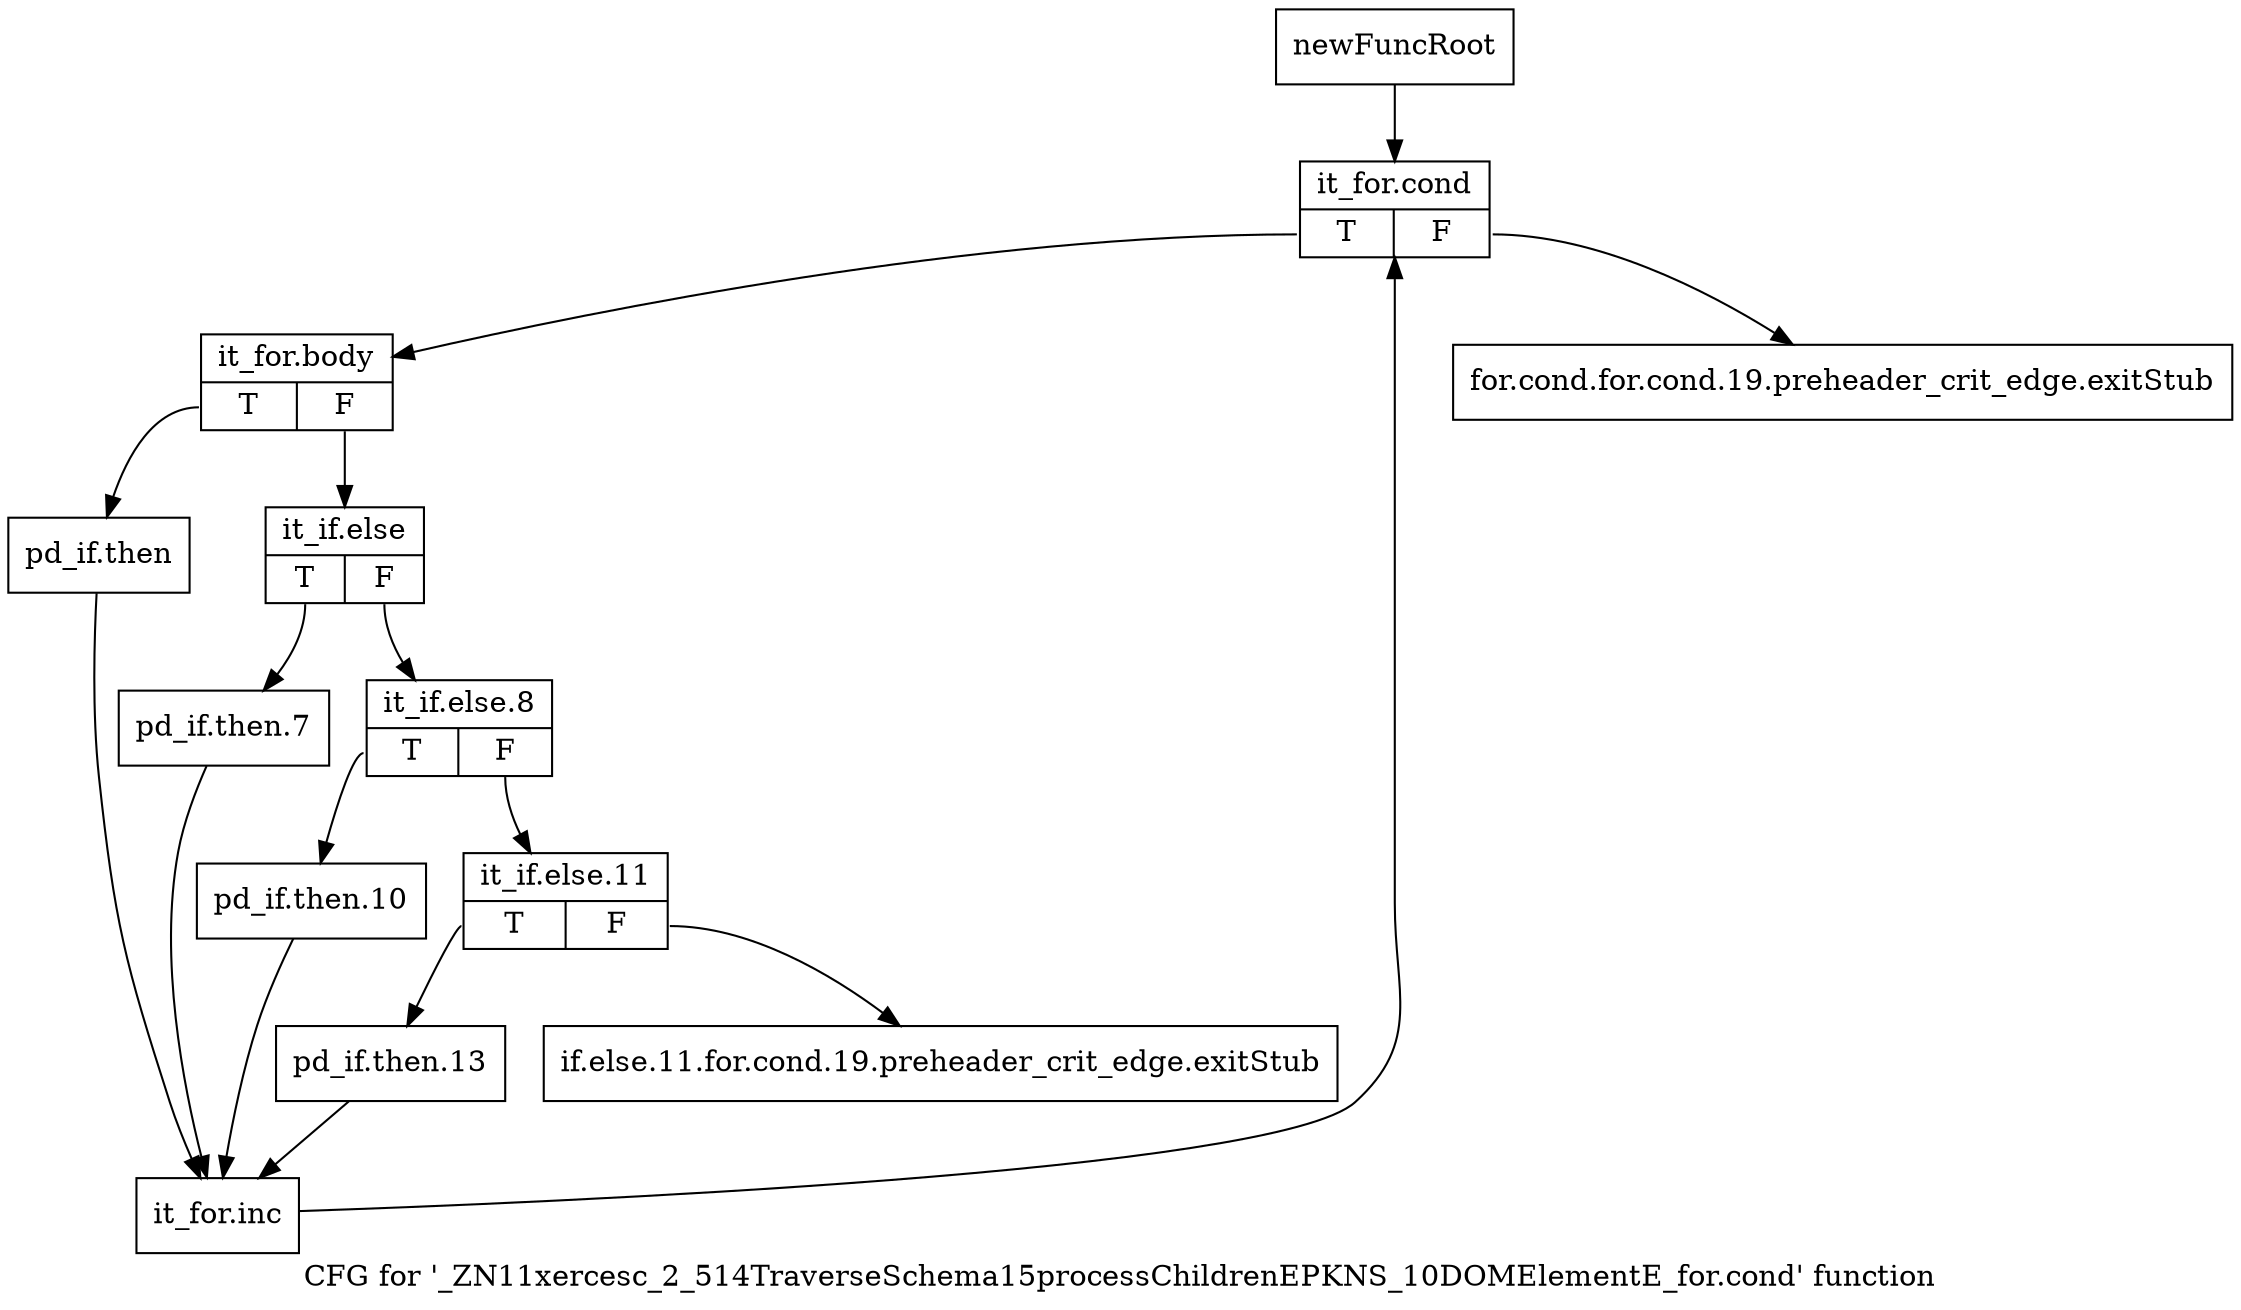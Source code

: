 digraph "CFG for '_ZN11xercesc_2_514TraverseSchema15processChildrenEPKNS_10DOMElementE_for.cond' function" {
	label="CFG for '_ZN11xercesc_2_514TraverseSchema15processChildrenEPKNS_10DOMElementE_for.cond' function";

	Node0x9a28000 [shape=record,label="{newFuncRoot}"];
	Node0x9a28000 -> Node0x9a280f0;
	Node0x9a28050 [shape=record,label="{for.cond.for.cond.19.preheader_crit_edge.exitStub}"];
	Node0x9a280a0 [shape=record,label="{if.else.11.for.cond.19.preheader_crit_edge.exitStub}"];
	Node0x9a280f0 [shape=record,label="{it_for.cond|{<s0>T|<s1>F}}"];
	Node0x9a280f0:s0 -> Node0x9a28140;
	Node0x9a280f0:s1 -> Node0x9a28050;
	Node0x9a28140 [shape=record,label="{it_for.body|{<s0>T|<s1>F}}"];
	Node0x9a28140:s0 -> Node0x9a342f0;
	Node0x9a28140:s1 -> Node0x9a34110;
	Node0x9a34110 [shape=record,label="{it_if.else|{<s0>T|<s1>F}}"];
	Node0x9a34110:s0 -> Node0x9a342a0;
	Node0x9a34110:s1 -> Node0x9a34160;
	Node0x9a34160 [shape=record,label="{it_if.else.8|{<s0>T|<s1>F}}"];
	Node0x9a34160:s0 -> Node0x9a34250;
	Node0x9a34160:s1 -> Node0x9a341b0;
	Node0x9a341b0 [shape=record,label="{it_if.else.11|{<s0>T|<s1>F}}"];
	Node0x9a341b0:s0 -> Node0x9a34200;
	Node0x9a341b0:s1 -> Node0x9a280a0;
	Node0x9a34200 [shape=record,label="{pd_if.then.13}"];
	Node0x9a34200 -> Node0x9a34340;
	Node0x9a34250 [shape=record,label="{pd_if.then.10}"];
	Node0x9a34250 -> Node0x9a34340;
	Node0x9a342a0 [shape=record,label="{pd_if.then.7}"];
	Node0x9a342a0 -> Node0x9a34340;
	Node0x9a342f0 [shape=record,label="{pd_if.then}"];
	Node0x9a342f0 -> Node0x9a34340;
	Node0x9a34340 [shape=record,label="{it_for.inc}"];
	Node0x9a34340 -> Node0x9a280f0;
}
